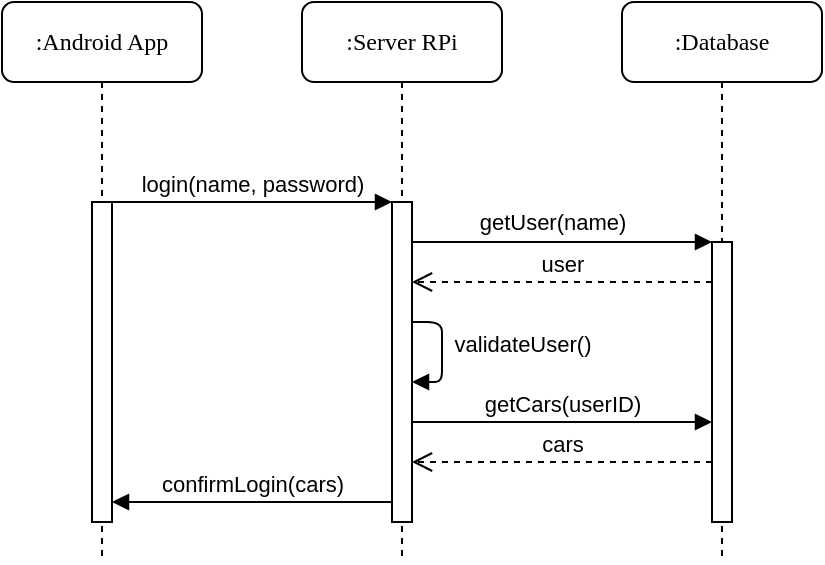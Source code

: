 <mxfile version="12.1.3" pages="1"><diagram id="C0377f7lJkpHm_13Ajem" name="Page-1"><mxGraphModel dx="643" dy="383" grid="1" gridSize="10" guides="1" tooltips="1" connect="1" arrows="1" fold="1" page="1" pageScale="1" pageWidth="850" pageHeight="1100" math="0" shadow="0"><root><mxCell id="0"/><mxCell id="1" parent="0"/><mxCell id="aCyrxBg_Qmg60HjZarM2-1" value=":Server RPi" style="shape=umlLifeline;perimeter=lifelinePerimeter;whiteSpace=wrap;html=1;container=1;collapsible=0;recursiveResize=0;outlineConnect=0;rounded=1;shadow=0;comic=0;labelBackgroundColor=none;strokeColor=#000000;strokeWidth=1;fillColor=#FFFFFF;fontFamily=Verdana;fontSize=12;fontColor=#000000;align=center;" vertex="1" parent="1"><mxGeometry x="370" y="130" width="100" height="280" as="geometry"/></mxCell><mxCell id="aCyrxBg_Qmg60HjZarM2-2" value="" style="html=1;points=[];perimeter=orthogonalPerimeter;rounded=0;shadow=0;comic=0;labelBackgroundColor=none;strokeColor=#000000;strokeWidth=1;fillColor=#FFFFFF;fontFamily=Verdana;fontSize=12;fontColor=#000000;align=center;" vertex="1" parent="aCyrxBg_Qmg60HjZarM2-1"><mxGeometry x="45" y="100" width="10" height="160" as="geometry"/></mxCell><mxCell id="aCyrxBg_Qmg60HjZarM2-15" value="validateUser()" style="html=1;verticalAlign=bottom;endArrow=block;fontFamily=Helvetica;fontSize=11;" edge="1" parent="aCyrxBg_Qmg60HjZarM2-1" source="aCyrxBg_Qmg60HjZarM2-2" target="aCyrxBg_Qmg60HjZarM2-2"><mxGeometry x="0.167" y="40" width="80" relative="1" as="geometry"><mxPoint x="-190" y="250" as="sourcePoint"/><mxPoint x="-110" y="250" as="targetPoint"/><Array as="points"><mxPoint x="70" y="160"/><mxPoint x="70" y="170"/><mxPoint x="70" y="190"/></Array><mxPoint as="offset"/></mxGeometry></mxCell><mxCell id="aCyrxBg_Qmg60HjZarM2-3" value=":Android App" style="shape=umlLifeline;perimeter=lifelinePerimeter;whiteSpace=wrap;html=1;container=1;collapsible=0;recursiveResize=0;outlineConnect=0;rounded=1;shadow=0;comic=0;labelBackgroundColor=none;strokeColor=#000000;strokeWidth=1;fillColor=#FFFFFF;fontFamily=Verdana;fontSize=12;fontColor=#000000;align=center;" vertex="1" parent="1"><mxGeometry x="220" y="130" width="100" height="280" as="geometry"/></mxCell><mxCell id="aCyrxBg_Qmg60HjZarM2-4" value="" style="html=1;points=[];perimeter=orthogonalPerimeter;rounded=0;shadow=0;comic=0;labelBackgroundColor=none;strokeColor=#000000;strokeWidth=1;fillColor=#FFFFFF;fontFamily=Verdana;fontSize=12;fontColor=#000000;align=center;" vertex="1" parent="aCyrxBg_Qmg60HjZarM2-3"><mxGeometry x="45" y="100" width="10" height="160" as="geometry"/></mxCell><mxCell id="aCyrxBg_Qmg60HjZarM2-5" value="login(name, password)" style="html=1;verticalAlign=bottom;endArrow=block;labelBackgroundColor=none;fontFamily=Helvetica;fontSize=11;edgeStyle=elbowEdgeStyle;elbow=vertical;" edge="1" parent="1" source="aCyrxBg_Qmg60HjZarM2-4" target="aCyrxBg_Qmg60HjZarM2-2"><mxGeometry relative="1" as="geometry"><mxPoint x="350" y="240" as="sourcePoint"/><Array as="points"><mxPoint x="390" y="230"/></Array></mxGeometry></mxCell><mxCell id="aCyrxBg_Qmg60HjZarM2-8" value=":Database" style="shape=umlLifeline;perimeter=lifelinePerimeter;whiteSpace=wrap;html=1;container=1;collapsible=0;recursiveResize=0;outlineConnect=0;rounded=1;shadow=0;comic=0;labelBackgroundColor=none;strokeColor=#000000;strokeWidth=1;fillColor=#FFFFFF;fontFamily=Verdana;fontSize=12;fontColor=#000000;align=center;" vertex="1" parent="1"><mxGeometry x="530" y="130" width="100" height="280" as="geometry"/></mxCell><mxCell id="aCyrxBg_Qmg60HjZarM2-9" value="" style="html=1;points=[];perimeter=orthogonalPerimeter;rounded=0;shadow=0;comic=0;labelBackgroundColor=none;strokeColor=#000000;strokeWidth=1;fillColor=#FFFFFF;fontFamily=Helvetica;fontSize=11;fontColor=#000000;align=center;" vertex="1" parent="aCyrxBg_Qmg60HjZarM2-8"><mxGeometry x="45" y="120" width="10" height="140" as="geometry"/></mxCell><mxCell id="aCyrxBg_Qmg60HjZarM2-10" value="" style="edgeStyle=none;rounded=0;orthogonalLoop=1;jettySize=auto;html=1;endArrow=block;endFill=1;fontSize=11;fontFamily=Helvetica;" edge="1" parent="1" source="aCyrxBg_Qmg60HjZarM2-2" target="aCyrxBg_Qmg60HjZarM2-9"><mxGeometry relative="1" as="geometry"><mxPoint x="425" y="273.9" as="sourcePoint"/><mxPoint x="584.57" y="273.9" as="targetPoint"/><Array as="points"><mxPoint x="460" y="250"/></Array></mxGeometry></mxCell><mxCell id="aCyrxBg_Qmg60HjZarM2-12" value="getUser(name)" style="text;html=1;resizable=0;points=[];align=center;verticalAlign=middle;labelBackgroundColor=#ffffff;fontSize=11;fontFamily=Helvetica;" vertex="1" connectable="0" parent="aCyrxBg_Qmg60HjZarM2-10"><mxGeometry x="-0.033" relative="1" as="geometry"><mxPoint x="-3" y="-10" as="offset"/></mxGeometry></mxCell><mxCell id="aCyrxBg_Qmg60HjZarM2-13" value="user" style="html=1;verticalAlign=bottom;endArrow=open;dashed=1;endSize=8;fontSize=11;fontFamily=Helvetica;" edge="1" parent="1" source="aCyrxBg_Qmg60HjZarM2-9" target="aCyrxBg_Qmg60HjZarM2-2"><mxGeometry relative="1" as="geometry"><mxPoint x="230" y="380" as="sourcePoint"/><mxPoint x="150" y="380" as="targetPoint"/><Array as="points"><mxPoint x="470" y="270"/></Array></mxGeometry></mxCell><mxCell id="aCyrxBg_Qmg60HjZarM2-16" value="getCars(userID)" style="html=1;verticalAlign=bottom;endArrow=block;fontFamily=Helvetica;fontSize=11;" edge="1" parent="1" source="aCyrxBg_Qmg60HjZarM2-2" target="aCyrxBg_Qmg60HjZarM2-9"><mxGeometry x="0.267" y="-20" width="80" relative="1" as="geometry"><mxPoint x="180" y="390" as="sourcePoint"/><mxPoint x="260" y="390" as="targetPoint"/><Array as="points"><mxPoint x="520" y="340"/></Array><mxPoint x="-20" y="-20" as="offset"/></mxGeometry></mxCell><mxCell id="aCyrxBg_Qmg60HjZarM2-17" value="cars" style="html=1;verticalAlign=bottom;endArrow=open;dashed=1;endSize=8;fontFamily=Helvetica;fontSize=11;" edge="1" parent="1" source="aCyrxBg_Qmg60HjZarM2-9" target="aCyrxBg_Qmg60HjZarM2-2"><mxGeometry relative="1" as="geometry"><mxPoint x="260" y="390" as="sourcePoint"/><mxPoint x="180" y="390" as="targetPoint"/><Array as="points"><mxPoint x="520" y="360"/></Array></mxGeometry></mxCell><mxCell id="aCyrxBg_Qmg60HjZarM2-20" value="confirmLogin(cars)" style="html=1;verticalAlign=bottom;endArrow=block;fontFamily=Helvetica;fontSize=11;" edge="1" parent="1" source="aCyrxBg_Qmg60HjZarM2-2" target="aCyrxBg_Qmg60HjZarM2-4"><mxGeometry width="80" relative="1" as="geometry"><mxPoint x="180" y="430" as="sourcePoint"/><mxPoint x="260" y="430" as="targetPoint"/><Array as="points"><mxPoint x="330" y="380"/></Array></mxGeometry></mxCell></root></mxGraphModel></diagram></mxfile>